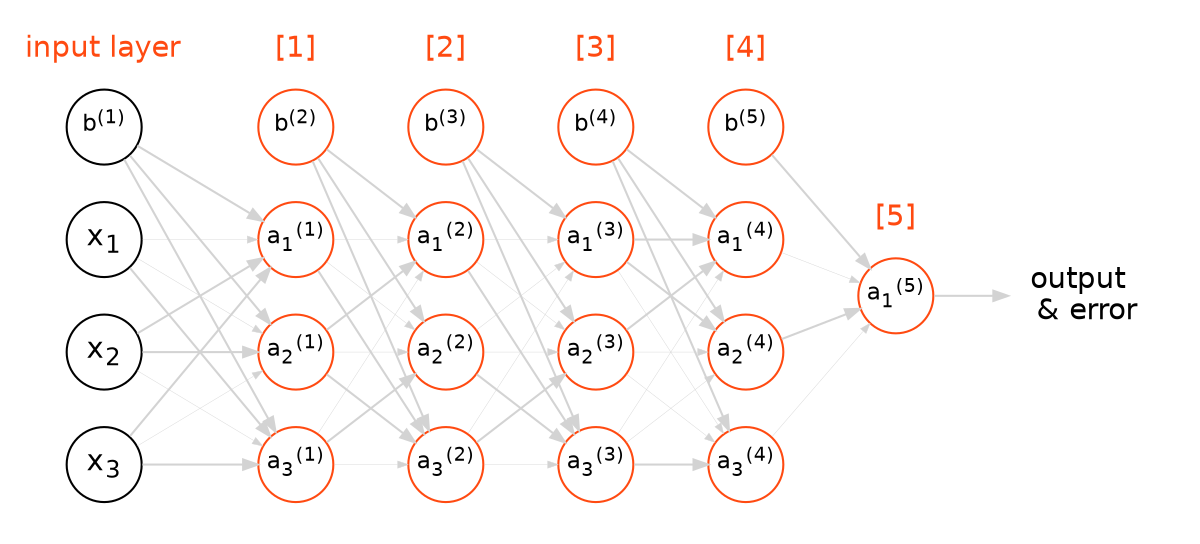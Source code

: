 digraph G {
        graph [fontname = "helvetica", splines=line];
        node [fontname = "helvetica"];
        edge [fontname = "helvetica", color=lightgrey arrowsize=.7];
        rankdir=LR
	splines=line
        
        node [fixedsize=true, label=""];

        subgraph cluster_0 {
		color=white;
		node [style=solid,color=black, shape=circle,];
		x0 x1 x2 x3 ;
		x3[label=<x<SUB>3</SUB>>]
		x2[label=<x<SUB>2</SUB>>]
		x1[label=<x<SUB>1</SUB>>]
		x0[label=<b<SUP>(1)</SUP>>, fontsize=11]
		#label= <<font color="#FF4A11">Inputs</font>>
		label = <<font color="#FF4A11">input layer</font>>;
	}

	subgraph cluster_1 {
		color=white;
		node [style=solid,color="#FF4A11", shape=circle];
        a01 a11 a21 a31;
		a01[label=<b<SUP>(2)</SUP>>, fontsize=11]
		a11[label=<a<SUB>2</SUB><SUP>(1)</SUP>>, fontsize=11]
		a21[label=<a<SUB>3</SUB><SUP>(1)</SUP>>, fontsize=11]
		a31[label=<a<SUB>1</SUB><SUP>(1)</SUP>>, fontsize=11]
		label = <<font color="#FF4A11">[1]</font>>;
	}

	subgraph cluster_2 {
		color=white;
		node [style=solid,color="#FF4A11", shape=circle];
        a02 a12 a22 a32;
		a02[label=<b<SUP>(3)</SUP>>, fontsize=11]
		a12[label=<a<SUB>2</SUB><SUP>(2)</SUP>>, fontsize=11]
		a22[label=<a<SUB>3</SUB><SUP>(2)</SUP>>, fontsize=11]
		a32[label=<a<SUB>1</SUB><SUP>(2)</SUP>>, fontsize=11]
		label = <<font color="#FF4A11">[2]</font>>;
	}

	subgraph cluster_3 {
		color=white;
		node [style=solid,color="#FF4A11", shape=circle];
        a03 a13 a23 a33;
		a03[label=<b<SUP>(4)</SUP>>, fontsize=11]
		a13[label=<a<SUB>2</SUB><SUP>(3)</SUP>>, fontsize=11]
		a23[label=<a<SUB>3</SUB><SUP>(3)</SUP>>, fontsize=11]
		a33[label=<a<SUB>1</SUB><SUP>(3)</SUP>>, fontsize=11]
		#label= <<font color="#FF4A11">Output</font>>
		label=<<font color="#FF4A11">[3]</font>>;
	}
	
	subgraph cluster_4 {
		color=white;
		node [style=solid,color="#FF4A11", shape=circle];
        a04 a14 a24 a34;
		a04[label=<b<SUP>(5)</SUP>>, fontsize=11]
		a14[label=<a<SUB>1</SUB><SUP>(4)</SUP>>, fontsize=11]
		a24[label=<a<SUB>2</SUB><SUP>(4)</SUP>>, fontsize=11]
		a34[label=<a<SUB>3</SUB><SUP>(4)</SUP>>, fontsize=11]
		#label= <<font color="#FF4A11">Output</font>>
		label=<<font color="#FF4A11">[4]</font>>;
	}

	subgraph cluster_5 {
		color=white;
		node [style=solid,color="#FF4A11", shape=circle];
        a15;
		a15[label=<a<SUB>1</SUB><SUP>(5)</SUP>> fontsize=11]
        label=<<font color="#FF4A11">[5]</font>>;
	}

	subgraph cluster_6 {
		color=white;
		node [style=solid,color=transparent, shape=circle, fixedsize=true, width=1,];
		O;
		O[label="output \n & error"]
		#label= <<font color="#FF4A11">output</font>>
		#label="layer 3 (output layer)";
	}

        x0 ->a11;
        x0 ->a21;
        x0 ->a31;
        
        x1 -> a11[penwidth=".2", arrowsize="0.5"];
        x1 -> a21;
        x1 -> a31[penwidth=".2", arrowsize="0.5"];
        
        x2 -> a11;
        x2 -> a21[penwidth=".2", arrowsize="0.5"];
        x2 -> a31;
        
        x3 -> a11[penwidth=".2", arrowsize="0.5"];
        x3 -> a21;
        x3 -> a31;
        
        a01 -> a12
        a01 -> a22
        a01 -> a32
        
        a11 -> a12[penwidth=".2", arrowsize="0.5"];
        a11 -> a22;
        a11 -> a32;
        
        a21 -> a12;
        a21 -> a22[penwidth=".2", arrowsize="0.5"];
        a21 -> a32[penwidth=".2", arrowsize="0.5"];
    
        a31 -> a12[penwidth=".2", arrowsize="0.5"];
        a31 -> a22;
        a31 -> a32[penwidth=".2", arrowsize="0.5"];

        
        a02 -> a13;
        a02 -> a23;
        a02 -> a33;
        
        a12 -> a13[penwidth=".2", arrowsize="0.5"]
        a12 -> a23
        a12 -> a33[penwidth=".2", arrowsize="0.5"]
        
        a22 -> a13
        a22 -> a23[penwidth=".2", arrowsize="0.5"]
        a22 -> a33[penwidth=".2", arrowsize="0.5"]
        
        a32 -> a13[penwidth=".2", arrowsize="0.5"]
        a32 -> a23
        a32 -> a33[penwidth=".2", arrowsize="0.5"]
        
        a03 -> a14#[label= <bias unit> fontsize=11 color=transparent];
        a03 -> a24#[label= <bias unit> fontsize=11 color=transparent];
        a03 -> a34#[label= <bias unit> fontsize=11 color=transparent];
        
        a13 -> a14
        a13 -> a24[penwidth=".2", arrowsize="0.5"]
        a13 -> a34[penwidth=".2", arrowsize="0.5"]
    
        a23 -> a14[penwidth=".2", arrowsize="0.5"]
        a23 -> a24[penwidth=".2", arrowsize="0.5"]
        a23 -> a34
    
        a33 -> a14
        a33 -> a24
        a33 -> a34[penwidth=".2", arrowsize="0.5"]

        a04 -> a15
        a14 -> a15[penwidth=".2", arrowsize="0.5"]
        a24 -> a15
        a34 -> a15[penwidth=".2", arrowsize="0.5"]

        a15 -> O
}